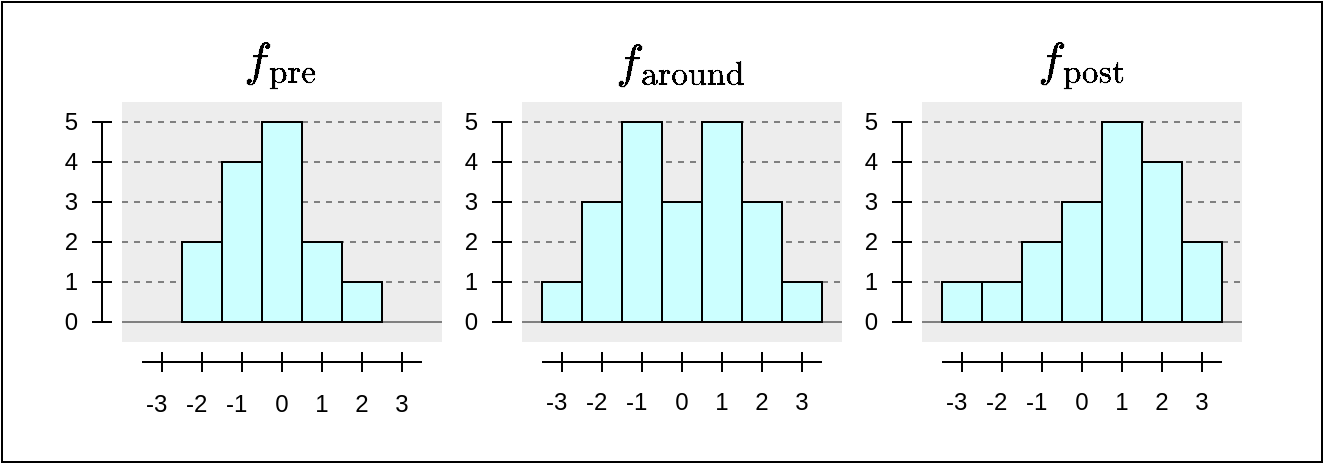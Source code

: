 <mxfile version="21.6.8" type="device">
  <diagram name="Page-1" id="PM_dsRDSb8G9-8mtcC_H">
    <mxGraphModel dx="1421" dy="821" grid="1" gridSize="10" guides="1" tooltips="1" connect="1" arrows="1" fold="1" page="1" pageScale="1" pageWidth="827" pageHeight="1169" math="1" shadow="0">
      <root>
        <mxCell id="0" />
        <mxCell id="1" parent="0" />
        <mxCell id="sZlEgf58-mVy-AABWBIX-1" value="" style="rounded=0;whiteSpace=wrap;html=1;glass=0;sketch=0;fillStyle=auto;sketchStyle=rough;fontSize=20;strokeColor=#000000;strokeWidth=1;fillColor=#FFFFFF;gradientColor=none;gradientDirection=north;container=0;" vertex="1" parent="1">
          <mxGeometry x="20" y="30" width="660" height="230" as="geometry" />
        </mxCell>
        <mxCell id="sZlEgf58-mVy-AABWBIX-86" value="" style="rounded=0;whiteSpace=wrap;html=1;glass=0;sketch=0;fillStyle=auto;sketchStyle=rough;fontSize=20;strokeColor=none;strokeWidth=1;fillColor=#EDEDED;gradientColor=none;gradientDirection=north;container=0;" vertex="1" parent="1">
          <mxGeometry x="480" y="80" width="160" height="120" as="geometry" />
        </mxCell>
        <mxCell id="sZlEgf58-mVy-AABWBIX-118" value="" style="group" vertex="1" connectable="0" parent="1">
          <mxGeometry x="480" y="90" width="160" height="100" as="geometry" />
        </mxCell>
        <mxCell id="sZlEgf58-mVy-AABWBIX-119" value="" style="endArrow=none;html=1;strokeWidth=1;rounded=0;fontSize=20;startSize=5;endSize=5;targetPerimeterSpacing=0;jumpStyle=none;jumpSize=6;strokeColor=#808080;fontStyle=0" edge="1" parent="sZlEgf58-mVy-AABWBIX-118">
          <mxGeometry width="50" height="50" relative="1" as="geometry">
            <mxPoint y="100" as="sourcePoint" />
            <mxPoint x="160" y="100" as="targetPoint" />
          </mxGeometry>
        </mxCell>
        <mxCell id="sZlEgf58-mVy-AABWBIX-120" value="" style="endArrow=none;dashed=1;html=1;strokeWidth=1;rounded=0;fontSize=20;startSize=5;endSize=5;targetPerimeterSpacing=0;jumpStyle=none;jumpSize=6;strokeColor=#808080;fontStyle=0" edge="1" parent="sZlEgf58-mVy-AABWBIX-118">
          <mxGeometry width="50" height="50" relative="1" as="geometry">
            <mxPoint y="80" as="sourcePoint" />
            <mxPoint x="160" y="80" as="targetPoint" />
          </mxGeometry>
        </mxCell>
        <mxCell id="sZlEgf58-mVy-AABWBIX-121" value="" style="endArrow=none;dashed=1;html=1;strokeWidth=1;rounded=0;fontSize=20;startSize=5;endSize=5;targetPerimeterSpacing=0;jumpStyle=none;jumpSize=6;strokeColor=#808080;fontStyle=0" edge="1" parent="sZlEgf58-mVy-AABWBIX-118">
          <mxGeometry width="50" height="50" relative="1" as="geometry">
            <mxPoint y="60" as="sourcePoint" />
            <mxPoint x="160" y="60" as="targetPoint" />
          </mxGeometry>
        </mxCell>
        <mxCell id="sZlEgf58-mVy-AABWBIX-122" value="" style="endArrow=none;dashed=1;html=1;strokeWidth=1;rounded=0;fontSize=20;startSize=5;endSize=5;targetPerimeterSpacing=0;jumpStyle=none;jumpSize=6;strokeColor=#808080;fontStyle=0" edge="1" parent="sZlEgf58-mVy-AABWBIX-118">
          <mxGeometry width="50" height="50" relative="1" as="geometry">
            <mxPoint y="40" as="sourcePoint" />
            <mxPoint x="160" y="40" as="targetPoint" />
          </mxGeometry>
        </mxCell>
        <mxCell id="sZlEgf58-mVy-AABWBIX-123" value="" style="endArrow=none;dashed=1;html=1;strokeWidth=1;rounded=0;fontSize=20;startSize=5;endSize=5;targetPerimeterSpacing=0;jumpStyle=none;jumpSize=6;strokeColor=#808080;fontStyle=0" edge="1" parent="sZlEgf58-mVy-AABWBIX-118">
          <mxGeometry width="50" height="50" relative="1" as="geometry">
            <mxPoint y="20" as="sourcePoint" />
            <mxPoint x="160" y="20" as="targetPoint" />
          </mxGeometry>
        </mxCell>
        <mxCell id="sZlEgf58-mVy-AABWBIX-124" value="" style="endArrow=none;dashed=1;html=1;strokeWidth=1;rounded=0;fontSize=20;startSize=5;endSize=5;targetPerimeterSpacing=0;jumpStyle=none;jumpSize=6;strokeColor=#808080;fontStyle=0" edge="1" parent="sZlEgf58-mVy-AABWBIX-118">
          <mxGeometry width="50" height="50" relative="1" as="geometry">
            <mxPoint as="sourcePoint" />
            <mxPoint x="160" as="targetPoint" />
          </mxGeometry>
        </mxCell>
        <mxCell id="sZlEgf58-mVy-AABWBIX-3" value="" style="rounded=0;whiteSpace=wrap;html=1;glass=0;sketch=0;fillStyle=auto;sketchStyle=rough;fontSize=20;strokeColor=none;strokeWidth=1;fillColor=#EDEDED;gradientColor=none;gradientDirection=north;container=0;" vertex="1" parent="1">
          <mxGeometry x="80" y="80" width="160" height="120" as="geometry" />
        </mxCell>
        <mxCell id="sZlEgf58-mVy-AABWBIX-111" value="" style="group" vertex="1" connectable="0" parent="1">
          <mxGeometry x="80" y="90" width="160" height="100" as="geometry" />
        </mxCell>
        <mxCell id="sZlEgf58-mVy-AABWBIX-112" value="" style="endArrow=none;html=1;strokeWidth=1;rounded=0;fontSize=20;startSize=5;endSize=5;targetPerimeterSpacing=0;jumpStyle=none;jumpSize=6;strokeColor=#808080;fontStyle=0" edge="1" parent="sZlEgf58-mVy-AABWBIX-111">
          <mxGeometry width="50" height="50" relative="1" as="geometry">
            <mxPoint y="100" as="sourcePoint" />
            <mxPoint x="160" y="100" as="targetPoint" />
          </mxGeometry>
        </mxCell>
        <mxCell id="sZlEgf58-mVy-AABWBIX-113" value="" style="endArrow=none;dashed=1;html=1;strokeWidth=1;rounded=0;fontSize=20;startSize=5;endSize=5;targetPerimeterSpacing=0;jumpStyle=none;jumpSize=6;strokeColor=#808080;fontStyle=0" edge="1" parent="sZlEgf58-mVy-AABWBIX-111">
          <mxGeometry width="50" height="50" relative="1" as="geometry">
            <mxPoint y="80" as="sourcePoint" />
            <mxPoint x="160" y="80" as="targetPoint" />
          </mxGeometry>
        </mxCell>
        <mxCell id="sZlEgf58-mVy-AABWBIX-114" value="" style="endArrow=none;dashed=1;html=1;strokeWidth=1;rounded=0;fontSize=20;startSize=5;endSize=5;targetPerimeterSpacing=0;jumpStyle=none;jumpSize=6;strokeColor=#808080;fontStyle=0" edge="1" parent="sZlEgf58-mVy-AABWBIX-111">
          <mxGeometry width="50" height="50" relative="1" as="geometry">
            <mxPoint y="60" as="sourcePoint" />
            <mxPoint x="160" y="60" as="targetPoint" />
          </mxGeometry>
        </mxCell>
        <mxCell id="sZlEgf58-mVy-AABWBIX-115" value="" style="endArrow=none;dashed=1;html=1;strokeWidth=1;rounded=0;fontSize=20;startSize=5;endSize=5;targetPerimeterSpacing=0;jumpStyle=none;jumpSize=6;strokeColor=#808080;fontStyle=0" edge="1" parent="sZlEgf58-mVy-AABWBIX-111">
          <mxGeometry width="50" height="50" relative="1" as="geometry">
            <mxPoint y="40" as="sourcePoint" />
            <mxPoint x="160" y="40" as="targetPoint" />
          </mxGeometry>
        </mxCell>
        <mxCell id="sZlEgf58-mVy-AABWBIX-116" value="" style="endArrow=none;dashed=1;html=1;strokeWidth=1;rounded=0;fontSize=20;startSize=5;endSize=5;targetPerimeterSpacing=0;jumpStyle=none;jumpSize=6;strokeColor=#808080;fontStyle=0" edge="1" parent="sZlEgf58-mVy-AABWBIX-111">
          <mxGeometry width="50" height="50" relative="1" as="geometry">
            <mxPoint y="20" as="sourcePoint" />
            <mxPoint x="160" y="20" as="targetPoint" />
          </mxGeometry>
        </mxCell>
        <mxCell id="sZlEgf58-mVy-AABWBIX-117" value="" style="endArrow=none;dashed=1;html=1;strokeWidth=1;rounded=0;fontSize=20;startSize=5;endSize=5;targetPerimeterSpacing=0;jumpStyle=none;jumpSize=6;strokeColor=#808080;fontStyle=0" edge="1" parent="sZlEgf58-mVy-AABWBIX-111">
          <mxGeometry width="50" height="50" relative="1" as="geometry">
            <mxPoint as="sourcePoint" />
            <mxPoint x="160" as="targetPoint" />
          </mxGeometry>
        </mxCell>
        <mxCell id="sZlEgf58-mVy-AABWBIX-92" value="" style="group" vertex="1" connectable="0" parent="1">
          <mxGeometry x="490" y="90" width="140" height="100" as="geometry" />
        </mxCell>
        <mxCell id="sZlEgf58-mVy-AABWBIX-78" value="" style="rounded=0;whiteSpace=wrap;html=1;fillColor=#CCFFFF;" vertex="1" parent="sZlEgf58-mVy-AABWBIX-92">
          <mxGeometry x="40" y="60" width="20" height="40" as="geometry" />
        </mxCell>
        <mxCell id="sZlEgf58-mVy-AABWBIX-79" value="" style="rounded=0;whiteSpace=wrap;html=1;fillColor=#CCFFFF;" vertex="1" parent="sZlEgf58-mVy-AABWBIX-92">
          <mxGeometry x="60" y="40" width="20" height="60" as="geometry" />
        </mxCell>
        <mxCell id="sZlEgf58-mVy-AABWBIX-80" value="" style="rounded=0;whiteSpace=wrap;html=1;fillColor=#CCFFFF;" vertex="1" parent="sZlEgf58-mVy-AABWBIX-92">
          <mxGeometry x="80" width="20" height="100" as="geometry" />
        </mxCell>
        <mxCell id="sZlEgf58-mVy-AABWBIX-81" value="" style="rounded=0;whiteSpace=wrap;html=1;fillColor=#CCFFFF;" vertex="1" parent="sZlEgf58-mVy-AABWBIX-92">
          <mxGeometry x="100" y="20" width="20" height="80" as="geometry" />
        </mxCell>
        <mxCell id="sZlEgf58-mVy-AABWBIX-82" value="" style="rounded=0;whiteSpace=wrap;html=1;fillColor=#CCFFFF;" vertex="1" parent="sZlEgf58-mVy-AABWBIX-92">
          <mxGeometry x="120" y="60" width="20" height="40" as="geometry" />
        </mxCell>
        <mxCell id="sZlEgf58-mVy-AABWBIX-83" value="" style="rounded=0;whiteSpace=wrap;html=1;fillColor=#CCFFFF;" vertex="1" parent="sZlEgf58-mVy-AABWBIX-92">
          <mxGeometry y="80" width="20" height="20" as="geometry" />
        </mxCell>
        <mxCell id="sZlEgf58-mVy-AABWBIX-84" value="" style="rounded=0;whiteSpace=wrap;html=1;fillColor=#CCFFFF;" vertex="1" parent="sZlEgf58-mVy-AABWBIX-92">
          <mxGeometry x="20" y="80" width="20" height="20" as="geometry" />
        </mxCell>
        <mxCell id="sZlEgf58-mVy-AABWBIX-90" value="" style="group" vertex="1" connectable="0" parent="1">
          <mxGeometry x="110" y="90" width="100" height="100" as="geometry" />
        </mxCell>
        <mxCell id="sZlEgf58-mVy-AABWBIX-60" value="" style="rounded=0;whiteSpace=wrap;html=1;fillColor=#CCFFFF;" vertex="1" parent="sZlEgf58-mVy-AABWBIX-90">
          <mxGeometry y="60" width="20" height="40" as="geometry" />
        </mxCell>
        <mxCell id="sZlEgf58-mVy-AABWBIX-61" value="" style="rounded=0;whiteSpace=wrap;html=1;fillColor=#CCFFFF;" vertex="1" parent="sZlEgf58-mVy-AABWBIX-90">
          <mxGeometry x="20" y="20" width="20" height="80" as="geometry" />
        </mxCell>
        <mxCell id="sZlEgf58-mVy-AABWBIX-62" value="" style="rounded=0;whiteSpace=wrap;html=1;fillColor=#CCFFFF;" vertex="1" parent="sZlEgf58-mVy-AABWBIX-90">
          <mxGeometry x="40" width="20" height="100" as="geometry" />
        </mxCell>
        <mxCell id="sZlEgf58-mVy-AABWBIX-63" value="" style="rounded=0;whiteSpace=wrap;html=1;fillColor=#CCFFFF;" vertex="1" parent="sZlEgf58-mVy-AABWBIX-90">
          <mxGeometry x="60" y="60" width="20" height="40" as="geometry" />
        </mxCell>
        <mxCell id="sZlEgf58-mVy-AABWBIX-64" value="" style="rounded=0;whiteSpace=wrap;html=1;fillColor=#CCFFFF;" vertex="1" parent="sZlEgf58-mVy-AABWBIX-90">
          <mxGeometry x="80" y="80" width="20" height="20" as="geometry" />
        </mxCell>
        <mxCell id="sZlEgf58-mVy-AABWBIX-85" value="" style="rounded=0;whiteSpace=wrap;html=1;glass=0;sketch=0;fillStyle=auto;sketchStyle=rough;fontSize=20;strokeColor=none;strokeWidth=1;fillColor=#EDEDED;gradientColor=none;gradientDirection=north;container=0;" vertex="1" parent="1">
          <mxGeometry x="280" y="80" width="160" height="120" as="geometry" />
        </mxCell>
        <mxCell id="sZlEgf58-mVy-AABWBIX-102" value="" style="group" vertex="1" connectable="0" parent="1">
          <mxGeometry x="280" y="90" width="160" height="100" as="geometry" />
        </mxCell>
        <mxCell id="sZlEgf58-mVy-AABWBIX-7" value="" style="endArrow=none;html=1;strokeWidth=1;rounded=0;fontSize=20;startSize=5;endSize=5;targetPerimeterSpacing=0;jumpStyle=none;jumpSize=6;strokeColor=#808080;fontStyle=0" edge="1" parent="sZlEgf58-mVy-AABWBIX-102">
          <mxGeometry width="50" height="50" relative="1" as="geometry">
            <mxPoint y="100" as="sourcePoint" />
            <mxPoint x="160" y="100" as="targetPoint" />
          </mxGeometry>
        </mxCell>
        <mxCell id="sZlEgf58-mVy-AABWBIX-97" value="" style="endArrow=none;dashed=1;html=1;strokeWidth=1;rounded=0;fontSize=20;startSize=5;endSize=5;targetPerimeterSpacing=0;jumpStyle=none;jumpSize=6;strokeColor=#808080;fontStyle=0" edge="1" parent="sZlEgf58-mVy-AABWBIX-102">
          <mxGeometry width="50" height="50" relative="1" as="geometry">
            <mxPoint y="80" as="sourcePoint" />
            <mxPoint x="160" y="80" as="targetPoint" />
          </mxGeometry>
        </mxCell>
        <mxCell id="sZlEgf58-mVy-AABWBIX-98" value="" style="endArrow=none;dashed=1;html=1;strokeWidth=1;rounded=0;fontSize=20;startSize=5;endSize=5;targetPerimeterSpacing=0;jumpStyle=none;jumpSize=6;strokeColor=#808080;fontStyle=0" edge="1" parent="sZlEgf58-mVy-AABWBIX-102">
          <mxGeometry width="50" height="50" relative="1" as="geometry">
            <mxPoint y="60" as="sourcePoint" />
            <mxPoint x="160" y="60" as="targetPoint" />
          </mxGeometry>
        </mxCell>
        <mxCell id="sZlEgf58-mVy-AABWBIX-99" value="" style="endArrow=none;dashed=1;html=1;strokeWidth=1;rounded=0;fontSize=20;startSize=5;endSize=5;targetPerimeterSpacing=0;jumpStyle=none;jumpSize=6;strokeColor=#808080;fontStyle=0" edge="1" parent="sZlEgf58-mVy-AABWBIX-102">
          <mxGeometry width="50" height="50" relative="1" as="geometry">
            <mxPoint y="40" as="sourcePoint" />
            <mxPoint x="160" y="40" as="targetPoint" />
          </mxGeometry>
        </mxCell>
        <mxCell id="sZlEgf58-mVy-AABWBIX-100" value="" style="endArrow=none;dashed=1;html=1;strokeWidth=1;rounded=0;fontSize=20;startSize=5;endSize=5;targetPerimeterSpacing=0;jumpStyle=none;jumpSize=6;strokeColor=#808080;fontStyle=0" edge="1" parent="sZlEgf58-mVy-AABWBIX-102">
          <mxGeometry width="50" height="50" relative="1" as="geometry">
            <mxPoint y="20" as="sourcePoint" />
            <mxPoint x="160" y="20" as="targetPoint" />
          </mxGeometry>
        </mxCell>
        <mxCell id="sZlEgf58-mVy-AABWBIX-101" value="" style="endArrow=none;dashed=1;html=1;strokeWidth=1;rounded=0;fontSize=20;startSize=5;endSize=5;targetPerimeterSpacing=0;jumpStyle=none;jumpSize=6;strokeColor=#808080;fontStyle=0" edge="1" parent="sZlEgf58-mVy-AABWBIX-102">
          <mxGeometry width="50" height="50" relative="1" as="geometry">
            <mxPoint as="sourcePoint" />
            <mxPoint x="160" as="targetPoint" />
          </mxGeometry>
        </mxCell>
        <mxCell id="sZlEgf58-mVy-AABWBIX-91" value="" style="group" vertex="1" connectable="0" parent="1">
          <mxGeometry x="290" y="90" width="140" height="100" as="geometry" />
        </mxCell>
        <mxCell id="sZlEgf58-mVy-AABWBIX-66" value="" style="rounded=0;whiteSpace=wrap;html=1;fillColor=#CCFFFF;" vertex="1" parent="sZlEgf58-mVy-AABWBIX-91">
          <mxGeometry x="40" width="20" height="100" as="geometry" />
        </mxCell>
        <mxCell id="sZlEgf58-mVy-AABWBIX-67" value="" style="rounded=0;whiteSpace=wrap;html=1;fillColor=#CCFFFF;" vertex="1" parent="sZlEgf58-mVy-AABWBIX-91">
          <mxGeometry x="60" y="40" width="20" height="60" as="geometry" />
        </mxCell>
        <mxCell id="sZlEgf58-mVy-AABWBIX-68" value="" style="rounded=0;whiteSpace=wrap;html=1;fillColor=#CCFFFF;" vertex="1" parent="sZlEgf58-mVy-AABWBIX-91">
          <mxGeometry x="80" width="20" height="100" as="geometry" />
        </mxCell>
        <mxCell id="sZlEgf58-mVy-AABWBIX-69" value="" style="rounded=0;whiteSpace=wrap;html=1;fillColor=#CCFFFF;" vertex="1" parent="sZlEgf58-mVy-AABWBIX-91">
          <mxGeometry x="100" y="40" width="20" height="60" as="geometry" />
        </mxCell>
        <mxCell id="sZlEgf58-mVy-AABWBIX-70" value="" style="rounded=0;whiteSpace=wrap;html=1;fillColor=#CCFFFF;" vertex="1" parent="sZlEgf58-mVy-AABWBIX-91">
          <mxGeometry x="120" y="80" width="20" height="20" as="geometry" />
        </mxCell>
        <mxCell id="sZlEgf58-mVy-AABWBIX-76" value="" style="rounded=0;whiteSpace=wrap;html=1;fillColor=#CCFFFF;" vertex="1" parent="sZlEgf58-mVy-AABWBIX-91">
          <mxGeometry y="80" width="20" height="20" as="geometry" />
        </mxCell>
        <mxCell id="sZlEgf58-mVy-AABWBIX-77" value="" style="rounded=0;whiteSpace=wrap;html=1;fillColor=#CCFFFF;" vertex="1" parent="sZlEgf58-mVy-AABWBIX-91">
          <mxGeometry x="20" y="40" width="20" height="60" as="geometry" />
        </mxCell>
        <mxCell id="sZlEgf58-mVy-AABWBIX-208" value="0" style="text;html=1;strokeColor=none;fillColor=none;align=right;verticalAlign=middle;whiteSpace=wrap;rounded=0;" vertex="1" parent="1">
          <mxGeometry x="40" y="180" width="20" height="20" as="geometry" />
        </mxCell>
        <mxCell id="sZlEgf58-mVy-AABWBIX-209" value="1" style="text;html=1;strokeColor=none;fillColor=none;align=right;verticalAlign=middle;whiteSpace=wrap;rounded=0;" vertex="1" parent="1">
          <mxGeometry x="40" y="160" width="20" height="20" as="geometry" />
        </mxCell>
        <mxCell id="sZlEgf58-mVy-AABWBIX-210" value="2" style="text;html=1;strokeColor=none;fillColor=none;align=right;verticalAlign=middle;whiteSpace=wrap;rounded=0;" vertex="1" parent="1">
          <mxGeometry x="40" y="140" width="20" height="20" as="geometry" />
        </mxCell>
        <mxCell id="sZlEgf58-mVy-AABWBIX-211" value="3" style="text;html=1;strokeColor=none;fillColor=none;align=right;verticalAlign=middle;whiteSpace=wrap;rounded=0;" vertex="1" parent="1">
          <mxGeometry x="40" y="120" width="20" height="20" as="geometry" />
        </mxCell>
        <mxCell id="sZlEgf58-mVy-AABWBIX-197" value="" style="endArrow=none;html=1;rounded=0;strokeWidth=1;" edge="1" parent="1">
          <mxGeometry width="50" height="50" relative="1" as="geometry">
            <mxPoint x="70" y="90" as="sourcePoint" />
            <mxPoint x="70" y="190" as="targetPoint" />
          </mxGeometry>
        </mxCell>
        <mxCell id="sZlEgf58-mVy-AABWBIX-200" value="" style="endArrow=none;html=1;rounded=0;strokeWidth=1;" edge="1" parent="1">
          <mxGeometry width="50" height="50" relative="1" as="geometry">
            <mxPoint x="75" y="90" as="sourcePoint" />
            <mxPoint x="65" y="90" as="targetPoint" />
          </mxGeometry>
        </mxCell>
        <mxCell id="sZlEgf58-mVy-AABWBIX-201" value="" style="endArrow=none;html=1;rounded=0;strokeWidth=1;" edge="1" parent="1">
          <mxGeometry width="50" height="50" relative="1" as="geometry">
            <mxPoint x="75" y="190" as="sourcePoint" />
            <mxPoint x="65" y="190" as="targetPoint" />
          </mxGeometry>
        </mxCell>
        <mxCell id="sZlEgf58-mVy-AABWBIX-213" value="" style="endArrow=none;html=1;rounded=0;strokeWidth=1;" edge="1" parent="1">
          <mxGeometry width="50" height="50" relative="1" as="geometry">
            <mxPoint x="75" y="110" as="sourcePoint" />
            <mxPoint x="65" y="110" as="targetPoint" />
          </mxGeometry>
        </mxCell>
        <mxCell id="sZlEgf58-mVy-AABWBIX-214" value="" style="endArrow=none;html=1;rounded=0;strokeWidth=1;" edge="1" parent="1">
          <mxGeometry width="50" height="50" relative="1" as="geometry">
            <mxPoint x="75" y="130" as="sourcePoint" />
            <mxPoint x="65" y="130" as="targetPoint" />
          </mxGeometry>
        </mxCell>
        <mxCell id="sZlEgf58-mVy-AABWBIX-215" value="" style="endArrow=none;html=1;rounded=0;strokeWidth=1;" edge="1" parent="1">
          <mxGeometry width="50" height="50" relative="1" as="geometry">
            <mxPoint x="75" y="150" as="sourcePoint" />
            <mxPoint x="65" y="150" as="targetPoint" />
          </mxGeometry>
        </mxCell>
        <mxCell id="sZlEgf58-mVy-AABWBIX-216" value="" style="endArrow=none;html=1;rounded=0;strokeWidth=1;" edge="1" parent="1">
          <mxGeometry width="50" height="50" relative="1" as="geometry">
            <mxPoint x="75" y="170" as="sourcePoint" />
            <mxPoint x="65" y="170" as="targetPoint" />
          </mxGeometry>
        </mxCell>
        <mxCell id="sZlEgf58-mVy-AABWBIX-152" value="-3" style="text;html=1;strokeColor=none;fillColor=none;align=left;verticalAlign=bottom;whiteSpace=wrap;rounded=0;" vertex="1" parent="1">
          <mxGeometry x="90" y="220" width="20" height="20" as="geometry" />
        </mxCell>
        <mxCell id="sZlEgf58-mVy-AABWBIX-154" value="-2" style="text;html=1;strokeColor=none;fillColor=none;align=left;verticalAlign=bottom;whiteSpace=wrap;rounded=0;" vertex="1" parent="1">
          <mxGeometry x="110" y="220" width="20" height="20" as="geometry" />
        </mxCell>
        <mxCell id="sZlEgf58-mVy-AABWBIX-155" value="-1" style="text;html=1;strokeColor=none;fillColor=none;align=left;verticalAlign=bottom;whiteSpace=wrap;rounded=0;" vertex="1" parent="1">
          <mxGeometry x="130" y="220" width="20" height="20" as="geometry" />
        </mxCell>
        <mxCell id="sZlEgf58-mVy-AABWBIX-156" value="0" style="text;html=1;strokeColor=none;fillColor=none;align=center;verticalAlign=bottom;whiteSpace=wrap;rounded=0;" vertex="1" parent="1">
          <mxGeometry x="150" y="220" width="20" height="20" as="geometry" />
        </mxCell>
        <mxCell id="sZlEgf58-mVy-AABWBIX-157" value="1" style="text;html=1;strokeColor=none;fillColor=none;align=center;verticalAlign=bottom;whiteSpace=wrap;rounded=0;" vertex="1" parent="1">
          <mxGeometry x="170" y="220" width="20" height="20" as="geometry" />
        </mxCell>
        <mxCell id="sZlEgf58-mVy-AABWBIX-158" value="2" style="text;html=1;strokeColor=none;fillColor=none;align=center;verticalAlign=bottom;whiteSpace=wrap;rounded=0;" vertex="1" parent="1">
          <mxGeometry x="190" y="220" width="20" height="20" as="geometry" />
        </mxCell>
        <mxCell id="sZlEgf58-mVy-AABWBIX-159" value="3" style="text;html=1;strokeColor=none;fillColor=none;align=center;verticalAlign=bottom;whiteSpace=wrap;rounded=0;" vertex="1" parent="1">
          <mxGeometry x="210" y="220" width="20" height="20" as="geometry" />
        </mxCell>
        <mxCell id="sZlEgf58-mVy-AABWBIX-125" value="" style="endArrow=none;html=1;rounded=0;strokeWidth=1;" edge="1" parent="1">
          <mxGeometry width="50" height="50" relative="1" as="geometry">
            <mxPoint x="90" y="210" as="sourcePoint" />
            <mxPoint x="230" y="210" as="targetPoint" />
          </mxGeometry>
        </mxCell>
        <mxCell id="sZlEgf58-mVy-AABWBIX-126" value="" style="endArrow=none;html=1;rounded=0;strokeWidth=1;" edge="1" parent="1">
          <mxGeometry width="50" height="50" relative="1" as="geometry">
            <mxPoint x="160" y="205" as="sourcePoint" />
            <mxPoint x="160" y="215" as="targetPoint" />
          </mxGeometry>
        </mxCell>
        <mxCell id="sZlEgf58-mVy-AABWBIX-127" value="" style="endArrow=none;html=1;rounded=0;strokeWidth=1;" edge="1" parent="1">
          <mxGeometry width="50" height="50" relative="1" as="geometry">
            <mxPoint x="180" y="205" as="sourcePoint" />
            <mxPoint x="180" y="215" as="targetPoint" />
          </mxGeometry>
        </mxCell>
        <mxCell id="sZlEgf58-mVy-AABWBIX-128" value="" style="endArrow=none;html=1;rounded=0;strokeWidth=1;" edge="1" parent="1">
          <mxGeometry width="50" height="50" relative="1" as="geometry">
            <mxPoint x="200" y="205" as="sourcePoint" />
            <mxPoint x="200" y="215" as="targetPoint" />
          </mxGeometry>
        </mxCell>
        <mxCell id="sZlEgf58-mVy-AABWBIX-129" value="" style="endArrow=none;html=1;rounded=0;strokeWidth=1;" edge="1" parent="1">
          <mxGeometry width="50" height="50" relative="1" as="geometry">
            <mxPoint x="220" y="205" as="sourcePoint" />
            <mxPoint x="220" y="215" as="targetPoint" />
          </mxGeometry>
        </mxCell>
        <mxCell id="sZlEgf58-mVy-AABWBIX-130" value="" style="endArrow=none;html=1;rounded=0;strokeWidth=1;" edge="1" parent="1">
          <mxGeometry width="50" height="50" relative="1" as="geometry">
            <mxPoint x="140" y="205" as="sourcePoint" />
            <mxPoint x="140" y="215" as="targetPoint" />
          </mxGeometry>
        </mxCell>
        <mxCell id="sZlEgf58-mVy-AABWBIX-131" value="" style="endArrow=none;html=1;rounded=0;strokeWidth=1;" edge="1" parent="1">
          <mxGeometry width="50" height="50" relative="1" as="geometry">
            <mxPoint x="120" y="205" as="sourcePoint" />
            <mxPoint x="120" y="215" as="targetPoint" />
          </mxGeometry>
        </mxCell>
        <mxCell id="sZlEgf58-mVy-AABWBIX-132" value="" style="endArrow=none;html=1;rounded=0;strokeWidth=1;" edge="1" parent="1">
          <mxGeometry width="50" height="50" relative="1" as="geometry">
            <mxPoint x="100" y="205" as="sourcePoint" />
            <mxPoint x="100" y="215" as="targetPoint" />
          </mxGeometry>
        </mxCell>
        <mxCell id="sZlEgf58-mVy-AABWBIX-171" value="-3" style="text;html=1;strokeColor=none;fillColor=none;align=left;verticalAlign=middle;whiteSpace=wrap;rounded=0;container=0;" vertex="1" parent="1">
          <mxGeometry x="290" y="220" width="20" height="20" as="geometry" />
        </mxCell>
        <mxCell id="sZlEgf58-mVy-AABWBIX-172" value="-2" style="text;html=1;strokeColor=none;fillColor=none;align=left;verticalAlign=middle;whiteSpace=wrap;rounded=0;container=0;" vertex="1" parent="1">
          <mxGeometry x="310" y="220" width="20" height="20" as="geometry" />
        </mxCell>
        <mxCell id="sZlEgf58-mVy-AABWBIX-173" value="-1" style="text;html=1;strokeColor=none;fillColor=none;align=left;verticalAlign=middle;whiteSpace=wrap;rounded=0;container=0;" vertex="1" parent="1">
          <mxGeometry x="330" y="220" width="20" height="20" as="geometry" />
        </mxCell>
        <mxCell id="sZlEgf58-mVy-AABWBIX-174" value="0" style="text;html=1;strokeColor=none;fillColor=none;align=center;verticalAlign=middle;whiteSpace=wrap;rounded=0;container=0;" vertex="1" parent="1">
          <mxGeometry x="350" y="220" width="20" height="20" as="geometry" />
        </mxCell>
        <mxCell id="sZlEgf58-mVy-AABWBIX-175" value="1" style="text;html=1;strokeColor=none;fillColor=none;align=center;verticalAlign=middle;whiteSpace=wrap;rounded=0;container=0;" vertex="1" parent="1">
          <mxGeometry x="370" y="220" width="20" height="20" as="geometry" />
        </mxCell>
        <mxCell id="sZlEgf58-mVy-AABWBIX-176" value="2" style="text;html=1;strokeColor=none;fillColor=none;align=center;verticalAlign=middle;whiteSpace=wrap;rounded=0;container=0;" vertex="1" parent="1">
          <mxGeometry x="390" y="220" width="20" height="20" as="geometry" />
        </mxCell>
        <mxCell id="sZlEgf58-mVy-AABWBIX-177" value="3" style="text;html=1;strokeColor=none;fillColor=none;align=center;verticalAlign=middle;whiteSpace=wrap;rounded=0;container=0;" vertex="1" parent="1">
          <mxGeometry x="410" y="220" width="20" height="20" as="geometry" />
        </mxCell>
        <mxCell id="sZlEgf58-mVy-AABWBIX-163" value="" style="endArrow=none;html=1;rounded=0;strokeWidth=1;" edge="1" parent="1">
          <mxGeometry width="50" height="50" relative="1" as="geometry">
            <mxPoint x="290" y="210" as="sourcePoint" />
            <mxPoint x="430" y="210" as="targetPoint" />
          </mxGeometry>
        </mxCell>
        <mxCell id="sZlEgf58-mVy-AABWBIX-164" value="" style="endArrow=none;html=1;rounded=0;strokeWidth=1;" edge="1" parent="1">
          <mxGeometry width="50" height="50" relative="1" as="geometry">
            <mxPoint x="360" y="205" as="sourcePoint" />
            <mxPoint x="360" y="215" as="targetPoint" />
          </mxGeometry>
        </mxCell>
        <mxCell id="sZlEgf58-mVy-AABWBIX-165" value="" style="endArrow=none;html=1;rounded=0;strokeWidth=1;" edge="1" parent="1">
          <mxGeometry width="50" height="50" relative="1" as="geometry">
            <mxPoint x="380" y="205" as="sourcePoint" />
            <mxPoint x="380" y="215" as="targetPoint" />
          </mxGeometry>
        </mxCell>
        <mxCell id="sZlEgf58-mVy-AABWBIX-166" value="" style="endArrow=none;html=1;rounded=0;strokeWidth=1;" edge="1" parent="1">
          <mxGeometry width="50" height="50" relative="1" as="geometry">
            <mxPoint x="400" y="205" as="sourcePoint" />
            <mxPoint x="400" y="215" as="targetPoint" />
          </mxGeometry>
        </mxCell>
        <mxCell id="sZlEgf58-mVy-AABWBIX-167" value="" style="endArrow=none;html=1;rounded=0;strokeWidth=1;" edge="1" parent="1">
          <mxGeometry width="50" height="50" relative="1" as="geometry">
            <mxPoint x="420" y="205" as="sourcePoint" />
            <mxPoint x="420" y="215" as="targetPoint" />
          </mxGeometry>
        </mxCell>
        <mxCell id="sZlEgf58-mVy-AABWBIX-168" value="" style="endArrow=none;html=1;rounded=0;strokeWidth=1;" edge="1" parent="1">
          <mxGeometry width="50" height="50" relative="1" as="geometry">
            <mxPoint x="340" y="205" as="sourcePoint" />
            <mxPoint x="340" y="215" as="targetPoint" />
          </mxGeometry>
        </mxCell>
        <mxCell id="sZlEgf58-mVy-AABWBIX-169" value="" style="endArrow=none;html=1;rounded=0;strokeWidth=1;" edge="1" parent="1">
          <mxGeometry width="50" height="50" relative="1" as="geometry">
            <mxPoint x="320" y="205" as="sourcePoint" />
            <mxPoint x="320" y="215" as="targetPoint" />
          </mxGeometry>
        </mxCell>
        <mxCell id="sZlEgf58-mVy-AABWBIX-170" value="" style="endArrow=none;html=1;rounded=0;strokeWidth=1;" edge="1" parent="1">
          <mxGeometry width="50" height="50" relative="1" as="geometry">
            <mxPoint x="300" y="205" as="sourcePoint" />
            <mxPoint x="300" y="215" as="targetPoint" />
          </mxGeometry>
        </mxCell>
        <mxCell id="sZlEgf58-mVy-AABWBIX-188" value="-3" style="text;html=1;strokeColor=none;fillColor=none;align=left;verticalAlign=middle;whiteSpace=wrap;rounded=0;container=0;" vertex="1" parent="1">
          <mxGeometry x="490" y="220" width="20" height="20" as="geometry" />
        </mxCell>
        <mxCell id="sZlEgf58-mVy-AABWBIX-189" value="-2" style="text;html=1;strokeColor=none;fillColor=none;align=left;verticalAlign=middle;whiteSpace=wrap;rounded=0;container=0;" vertex="1" parent="1">
          <mxGeometry x="510" y="220" width="20" height="20" as="geometry" />
        </mxCell>
        <mxCell id="sZlEgf58-mVy-AABWBIX-190" value="-1" style="text;html=1;strokeColor=none;fillColor=none;align=left;verticalAlign=middle;whiteSpace=wrap;rounded=0;container=0;" vertex="1" parent="1">
          <mxGeometry x="530" y="220" width="20" height="20" as="geometry" />
        </mxCell>
        <mxCell id="sZlEgf58-mVy-AABWBIX-191" value="0" style="text;html=1;strokeColor=none;fillColor=none;align=center;verticalAlign=middle;whiteSpace=wrap;rounded=0;container=0;" vertex="1" parent="1">
          <mxGeometry x="550" y="220" width="20" height="20" as="geometry" />
        </mxCell>
        <mxCell id="sZlEgf58-mVy-AABWBIX-192" value="1" style="text;html=1;strokeColor=none;fillColor=none;align=center;verticalAlign=middle;whiteSpace=wrap;rounded=0;container=0;" vertex="1" parent="1">
          <mxGeometry x="570" y="220" width="20" height="20" as="geometry" />
        </mxCell>
        <mxCell id="sZlEgf58-mVy-AABWBIX-193" value="2" style="text;html=1;strokeColor=none;fillColor=none;align=center;verticalAlign=middle;whiteSpace=wrap;rounded=0;container=0;" vertex="1" parent="1">
          <mxGeometry x="590" y="220" width="20" height="20" as="geometry" />
        </mxCell>
        <mxCell id="sZlEgf58-mVy-AABWBIX-194" value="3" style="text;html=1;strokeColor=none;fillColor=none;align=center;verticalAlign=middle;whiteSpace=wrap;rounded=0;container=0;" vertex="1" parent="1">
          <mxGeometry x="610" y="220" width="20" height="20" as="geometry" />
        </mxCell>
        <mxCell id="sZlEgf58-mVy-AABWBIX-180" value="" style="endArrow=none;html=1;rounded=0;strokeWidth=1;" edge="1" parent="1">
          <mxGeometry width="50" height="50" relative="1" as="geometry">
            <mxPoint x="490" y="210" as="sourcePoint" />
            <mxPoint x="630" y="210" as="targetPoint" />
          </mxGeometry>
        </mxCell>
        <mxCell id="sZlEgf58-mVy-AABWBIX-181" value="" style="endArrow=none;html=1;rounded=0;strokeWidth=1;" edge="1" parent="1">
          <mxGeometry width="50" height="50" relative="1" as="geometry">
            <mxPoint x="560" y="205" as="sourcePoint" />
            <mxPoint x="560" y="215" as="targetPoint" />
          </mxGeometry>
        </mxCell>
        <mxCell id="sZlEgf58-mVy-AABWBIX-182" value="" style="endArrow=none;html=1;rounded=0;strokeWidth=1;" edge="1" parent="1">
          <mxGeometry width="50" height="50" relative="1" as="geometry">
            <mxPoint x="580" y="205" as="sourcePoint" />
            <mxPoint x="580" y="215" as="targetPoint" />
          </mxGeometry>
        </mxCell>
        <mxCell id="sZlEgf58-mVy-AABWBIX-183" value="" style="endArrow=none;html=1;rounded=0;strokeWidth=1;" edge="1" parent="1">
          <mxGeometry width="50" height="50" relative="1" as="geometry">
            <mxPoint x="600" y="205" as="sourcePoint" />
            <mxPoint x="600" y="215" as="targetPoint" />
          </mxGeometry>
        </mxCell>
        <mxCell id="sZlEgf58-mVy-AABWBIX-184" value="" style="endArrow=none;html=1;rounded=0;strokeWidth=1;" edge="1" parent="1">
          <mxGeometry width="50" height="50" relative="1" as="geometry">
            <mxPoint x="620" y="205" as="sourcePoint" />
            <mxPoint x="620" y="215" as="targetPoint" />
          </mxGeometry>
        </mxCell>
        <mxCell id="sZlEgf58-mVy-AABWBIX-185" value="" style="endArrow=none;html=1;rounded=0;strokeWidth=1;" edge="1" parent="1">
          <mxGeometry width="50" height="50" relative="1" as="geometry">
            <mxPoint x="540" y="205" as="sourcePoint" />
            <mxPoint x="540" y="215" as="targetPoint" />
          </mxGeometry>
        </mxCell>
        <mxCell id="sZlEgf58-mVy-AABWBIX-186" value="" style="endArrow=none;html=1;rounded=0;strokeWidth=1;" edge="1" parent="1">
          <mxGeometry width="50" height="50" relative="1" as="geometry">
            <mxPoint x="520" y="205" as="sourcePoint" />
            <mxPoint x="520" y="215" as="targetPoint" />
          </mxGeometry>
        </mxCell>
        <mxCell id="sZlEgf58-mVy-AABWBIX-187" value="" style="endArrow=none;html=1;rounded=0;strokeWidth=1;" edge="1" parent="1">
          <mxGeometry width="50" height="50" relative="1" as="geometry">
            <mxPoint x="500" y="205" as="sourcePoint" />
            <mxPoint x="500" y="215" as="targetPoint" />
          </mxGeometry>
        </mxCell>
        <mxCell id="sZlEgf58-mVy-AABWBIX-218" value="4" style="text;html=1;strokeColor=none;fillColor=none;align=right;verticalAlign=middle;whiteSpace=wrap;rounded=0;" vertex="1" parent="1">
          <mxGeometry x="40" y="100" width="20" height="20" as="geometry" />
        </mxCell>
        <mxCell id="sZlEgf58-mVy-AABWBIX-219" value="5" style="text;html=1;strokeColor=none;fillColor=none;align=right;verticalAlign=middle;whiteSpace=wrap;rounded=0;" vertex="1" parent="1">
          <mxGeometry x="40" y="80" width="20" height="20" as="geometry" />
        </mxCell>
        <mxCell id="sZlEgf58-mVy-AABWBIX-220" value="0" style="text;html=1;strokeColor=none;fillColor=none;align=right;verticalAlign=middle;whiteSpace=wrap;rounded=0;" vertex="1" parent="1">
          <mxGeometry x="240" y="180" width="20" height="20" as="geometry" />
        </mxCell>
        <mxCell id="sZlEgf58-mVy-AABWBIX-221" value="1" style="text;html=1;strokeColor=none;fillColor=none;align=right;verticalAlign=middle;whiteSpace=wrap;rounded=0;" vertex="1" parent="1">
          <mxGeometry x="240" y="160" width="20" height="20" as="geometry" />
        </mxCell>
        <mxCell id="sZlEgf58-mVy-AABWBIX-222" value="2" style="text;html=1;strokeColor=none;fillColor=none;align=right;verticalAlign=middle;whiteSpace=wrap;rounded=0;" vertex="1" parent="1">
          <mxGeometry x="240" y="140" width="20" height="20" as="geometry" />
        </mxCell>
        <mxCell id="sZlEgf58-mVy-AABWBIX-223" value="3" style="text;html=1;strokeColor=none;fillColor=none;align=right;verticalAlign=middle;whiteSpace=wrap;rounded=0;" vertex="1" parent="1">
          <mxGeometry x="240" y="120" width="20" height="20" as="geometry" />
        </mxCell>
        <mxCell id="sZlEgf58-mVy-AABWBIX-224" value="" style="endArrow=none;html=1;rounded=0;strokeWidth=1;" edge="1" parent="1">
          <mxGeometry width="50" height="50" relative="1" as="geometry">
            <mxPoint x="270" y="90" as="sourcePoint" />
            <mxPoint x="270" y="190" as="targetPoint" />
          </mxGeometry>
        </mxCell>
        <mxCell id="sZlEgf58-mVy-AABWBIX-225" value="" style="endArrow=none;html=1;rounded=0;strokeWidth=1;" edge="1" parent="1">
          <mxGeometry width="50" height="50" relative="1" as="geometry">
            <mxPoint x="275" y="90" as="sourcePoint" />
            <mxPoint x="265" y="90" as="targetPoint" />
          </mxGeometry>
        </mxCell>
        <mxCell id="sZlEgf58-mVy-AABWBIX-226" value="" style="endArrow=none;html=1;rounded=0;strokeWidth=1;" edge="1" parent="1">
          <mxGeometry width="50" height="50" relative="1" as="geometry">
            <mxPoint x="275" y="190" as="sourcePoint" />
            <mxPoint x="265" y="190" as="targetPoint" />
          </mxGeometry>
        </mxCell>
        <mxCell id="sZlEgf58-mVy-AABWBIX-227" value="" style="endArrow=none;html=1;rounded=0;strokeWidth=1;" edge="1" parent="1">
          <mxGeometry width="50" height="50" relative="1" as="geometry">
            <mxPoint x="275" y="110" as="sourcePoint" />
            <mxPoint x="265" y="110" as="targetPoint" />
          </mxGeometry>
        </mxCell>
        <mxCell id="sZlEgf58-mVy-AABWBIX-228" value="" style="endArrow=none;html=1;rounded=0;strokeWidth=1;" edge="1" parent="1">
          <mxGeometry width="50" height="50" relative="1" as="geometry">
            <mxPoint x="275" y="130" as="sourcePoint" />
            <mxPoint x="265" y="130" as="targetPoint" />
          </mxGeometry>
        </mxCell>
        <mxCell id="sZlEgf58-mVy-AABWBIX-229" value="" style="endArrow=none;html=1;rounded=0;strokeWidth=1;" edge="1" parent="1">
          <mxGeometry width="50" height="50" relative="1" as="geometry">
            <mxPoint x="275" y="150" as="sourcePoint" />
            <mxPoint x="265" y="150" as="targetPoint" />
          </mxGeometry>
        </mxCell>
        <mxCell id="sZlEgf58-mVy-AABWBIX-230" value="" style="endArrow=none;html=1;rounded=0;strokeWidth=1;" edge="1" parent="1">
          <mxGeometry width="50" height="50" relative="1" as="geometry">
            <mxPoint x="275" y="170" as="sourcePoint" />
            <mxPoint x="265" y="170" as="targetPoint" />
          </mxGeometry>
        </mxCell>
        <mxCell id="sZlEgf58-mVy-AABWBIX-231" value="4" style="text;html=1;strokeColor=none;fillColor=none;align=right;verticalAlign=middle;whiteSpace=wrap;rounded=0;" vertex="1" parent="1">
          <mxGeometry x="240" y="100" width="20" height="20" as="geometry" />
        </mxCell>
        <mxCell id="sZlEgf58-mVy-AABWBIX-232" value="5" style="text;html=1;strokeColor=none;fillColor=none;align=right;verticalAlign=middle;whiteSpace=wrap;rounded=0;" vertex="1" parent="1">
          <mxGeometry x="240" y="80" width="20" height="20" as="geometry" />
        </mxCell>
        <mxCell id="sZlEgf58-mVy-AABWBIX-233" value="0" style="text;html=1;strokeColor=none;fillColor=none;align=right;verticalAlign=middle;whiteSpace=wrap;rounded=0;" vertex="1" parent="1">
          <mxGeometry x="440" y="180" width="20" height="20" as="geometry" />
        </mxCell>
        <mxCell id="sZlEgf58-mVy-AABWBIX-234" value="1" style="text;html=1;strokeColor=none;fillColor=none;align=right;verticalAlign=middle;whiteSpace=wrap;rounded=0;" vertex="1" parent="1">
          <mxGeometry x="440" y="160" width="20" height="20" as="geometry" />
        </mxCell>
        <mxCell id="sZlEgf58-mVy-AABWBIX-235" value="2" style="text;html=1;strokeColor=none;fillColor=none;align=right;verticalAlign=middle;whiteSpace=wrap;rounded=0;" vertex="1" parent="1">
          <mxGeometry x="440" y="140" width="20" height="20" as="geometry" />
        </mxCell>
        <mxCell id="sZlEgf58-mVy-AABWBIX-236" value="3" style="text;html=1;strokeColor=none;fillColor=none;align=right;verticalAlign=middle;whiteSpace=wrap;rounded=0;" vertex="1" parent="1">
          <mxGeometry x="440" y="120" width="20" height="20" as="geometry" />
        </mxCell>
        <mxCell id="sZlEgf58-mVy-AABWBIX-237" value="" style="endArrow=none;html=1;rounded=0;strokeWidth=1;" edge="1" parent="1">
          <mxGeometry width="50" height="50" relative="1" as="geometry">
            <mxPoint x="470" y="90" as="sourcePoint" />
            <mxPoint x="470" y="190" as="targetPoint" />
          </mxGeometry>
        </mxCell>
        <mxCell id="sZlEgf58-mVy-AABWBIX-238" value="" style="endArrow=none;html=1;rounded=0;strokeWidth=1;" edge="1" parent="1">
          <mxGeometry width="50" height="50" relative="1" as="geometry">
            <mxPoint x="475" y="90" as="sourcePoint" />
            <mxPoint x="465" y="90" as="targetPoint" />
          </mxGeometry>
        </mxCell>
        <mxCell id="sZlEgf58-mVy-AABWBIX-239" value="" style="endArrow=none;html=1;rounded=0;strokeWidth=1;" edge="1" parent="1">
          <mxGeometry width="50" height="50" relative="1" as="geometry">
            <mxPoint x="475" y="190" as="sourcePoint" />
            <mxPoint x="465" y="190" as="targetPoint" />
          </mxGeometry>
        </mxCell>
        <mxCell id="sZlEgf58-mVy-AABWBIX-240" value="" style="endArrow=none;html=1;rounded=0;strokeWidth=1;" edge="1" parent="1">
          <mxGeometry width="50" height="50" relative="1" as="geometry">
            <mxPoint x="475" y="110" as="sourcePoint" />
            <mxPoint x="465" y="110" as="targetPoint" />
          </mxGeometry>
        </mxCell>
        <mxCell id="sZlEgf58-mVy-AABWBIX-241" value="" style="endArrow=none;html=1;rounded=0;strokeWidth=1;" edge="1" parent="1">
          <mxGeometry width="50" height="50" relative="1" as="geometry">
            <mxPoint x="475" y="130" as="sourcePoint" />
            <mxPoint x="465" y="130" as="targetPoint" />
          </mxGeometry>
        </mxCell>
        <mxCell id="sZlEgf58-mVy-AABWBIX-242" value="" style="endArrow=none;html=1;rounded=0;strokeWidth=1;" edge="1" parent="1">
          <mxGeometry width="50" height="50" relative="1" as="geometry">
            <mxPoint x="475" y="150" as="sourcePoint" />
            <mxPoint x="465" y="150" as="targetPoint" />
          </mxGeometry>
        </mxCell>
        <mxCell id="sZlEgf58-mVy-AABWBIX-243" value="" style="endArrow=none;html=1;rounded=0;strokeWidth=1;" edge="1" parent="1">
          <mxGeometry width="50" height="50" relative="1" as="geometry">
            <mxPoint x="475" y="170" as="sourcePoint" />
            <mxPoint x="465" y="170" as="targetPoint" />
          </mxGeometry>
        </mxCell>
        <mxCell id="sZlEgf58-mVy-AABWBIX-244" value="4" style="text;html=1;strokeColor=none;fillColor=none;align=right;verticalAlign=middle;whiteSpace=wrap;rounded=0;" vertex="1" parent="1">
          <mxGeometry x="440" y="100" width="20" height="20" as="geometry" />
        </mxCell>
        <mxCell id="sZlEgf58-mVy-AABWBIX-245" value="5" style="text;html=1;strokeColor=none;fillColor=none;align=right;verticalAlign=middle;whiteSpace=wrap;rounded=0;" vertex="1" parent="1">
          <mxGeometry x="440" y="80" width="20" height="20" as="geometry" />
        </mxCell>
        <mxCell id="sZlEgf58-mVy-AABWBIX-246" value="\(f_{\text{pre}}\)" style="text;html=1;strokeColor=none;fillColor=none;align=center;verticalAlign=middle;whiteSpace=wrap;rounded=0;fontSize=20;" vertex="1" parent="1">
          <mxGeometry x="80" y="40" width="160" height="40" as="geometry" />
        </mxCell>
        <mxCell id="sZlEgf58-mVy-AABWBIX-247" value="\(f_{\text{around}}\)" style="text;html=1;strokeColor=none;fillColor=none;align=center;verticalAlign=middle;whiteSpace=wrap;rounded=0;fontSize=20;" vertex="1" parent="1">
          <mxGeometry x="280" y="40" width="160" height="40" as="geometry" />
        </mxCell>
        <mxCell id="sZlEgf58-mVy-AABWBIX-248" value="\(f_{\text{post}}\)" style="text;html=1;strokeColor=none;fillColor=none;align=center;verticalAlign=middle;whiteSpace=wrap;rounded=0;fontSize=20;" vertex="1" parent="1">
          <mxGeometry x="480" y="40" width="160" height="40" as="geometry" />
        </mxCell>
      </root>
    </mxGraphModel>
  </diagram>
</mxfile>
